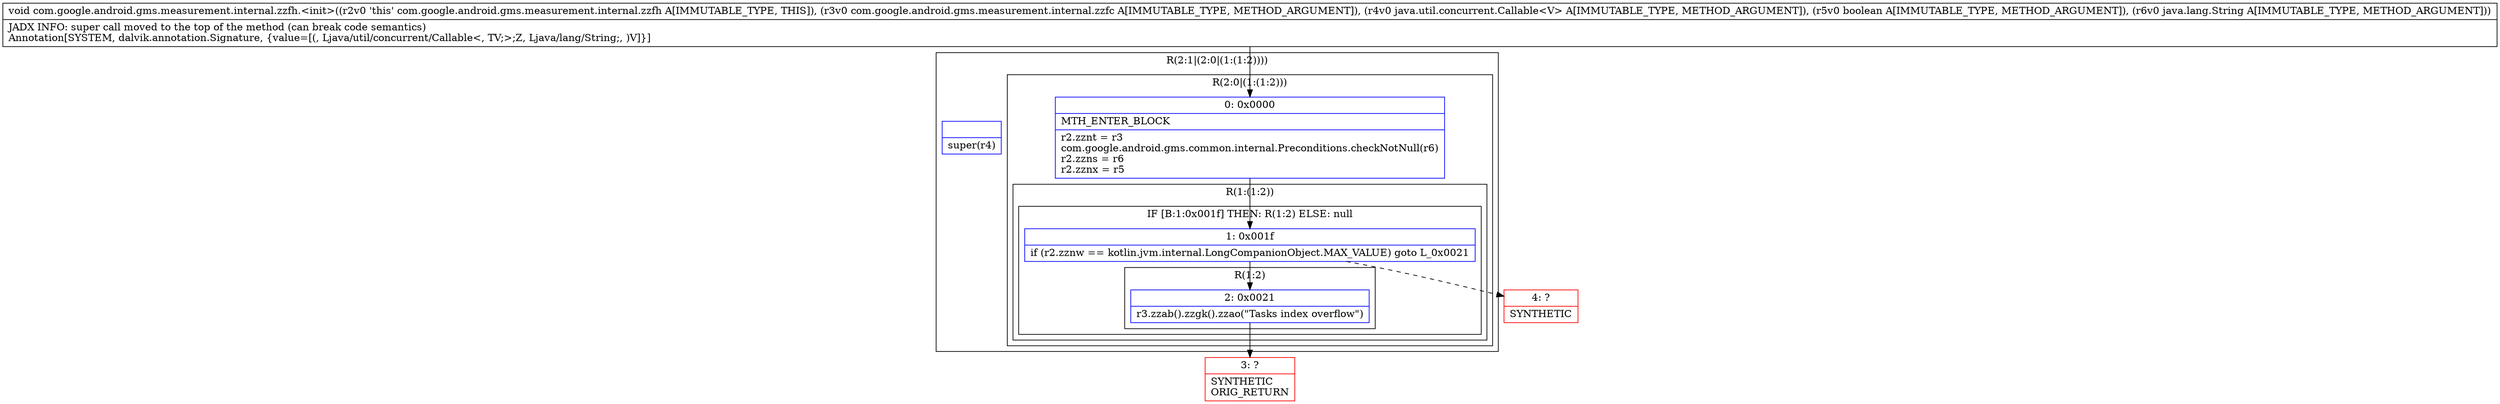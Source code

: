 digraph "CFG forcom.google.android.gms.measurement.internal.zzfh.\<init\>(Lcom\/google\/android\/gms\/measurement\/internal\/zzfc;Ljava\/util\/concurrent\/Callable;ZLjava\/lang\/String;)V" {
subgraph cluster_Region_2006135012 {
label = "R(2:1|(2:0|(1:(1:2))))";
node [shape=record,color=blue];
Node_InsnContainer_1954804110 [shape=record,label="{|super(r4)\l}"];
subgraph cluster_Region_1312552238 {
label = "R(2:0|(1:(1:2)))";
node [shape=record,color=blue];
Node_0 [shape=record,label="{0\:\ 0x0000|MTH_ENTER_BLOCK\l|r2.zznt = r3\lcom.google.android.gms.common.internal.Preconditions.checkNotNull(r6)\lr2.zzns = r6\lr2.zznx = r5\l}"];
subgraph cluster_Region_1668259293 {
label = "R(1:(1:2))";
node [shape=record,color=blue];
subgraph cluster_IfRegion_219514180 {
label = "IF [B:1:0x001f] THEN: R(1:2) ELSE: null";
node [shape=record,color=blue];
Node_1 [shape=record,label="{1\:\ 0x001f|if (r2.zznw == kotlin.jvm.internal.LongCompanionObject.MAX_VALUE) goto L_0x0021\l}"];
subgraph cluster_Region_1727077097 {
label = "R(1:2)";
node [shape=record,color=blue];
Node_2 [shape=record,label="{2\:\ 0x0021|r3.zzab().zzgk().zzao(\"Tasks index overflow\")\l}"];
}
}
}
}
}
Node_3 [shape=record,color=red,label="{3\:\ ?|SYNTHETIC\lORIG_RETURN\l}"];
Node_4 [shape=record,color=red,label="{4\:\ ?|SYNTHETIC\l}"];
MethodNode[shape=record,label="{void com.google.android.gms.measurement.internal.zzfh.\<init\>((r2v0 'this' com.google.android.gms.measurement.internal.zzfh A[IMMUTABLE_TYPE, THIS]), (r3v0 com.google.android.gms.measurement.internal.zzfc A[IMMUTABLE_TYPE, METHOD_ARGUMENT]), (r4v0 java.util.concurrent.Callable\<V\> A[IMMUTABLE_TYPE, METHOD_ARGUMENT]), (r5v0 boolean A[IMMUTABLE_TYPE, METHOD_ARGUMENT]), (r6v0 java.lang.String A[IMMUTABLE_TYPE, METHOD_ARGUMENT]))  | JADX INFO: super call moved to the top of the method (can break code semantics)\lAnnotation[SYSTEM, dalvik.annotation.Signature, \{value=[(, Ljava\/util\/concurrent\/Callable\<, TV;\>;Z, Ljava\/lang\/String;, )V]\}]\l}"];
MethodNode -> Node_0;
Node_0 -> Node_1;
Node_1 -> Node_2;
Node_1 -> Node_4[style=dashed];
Node_2 -> Node_3;
}

